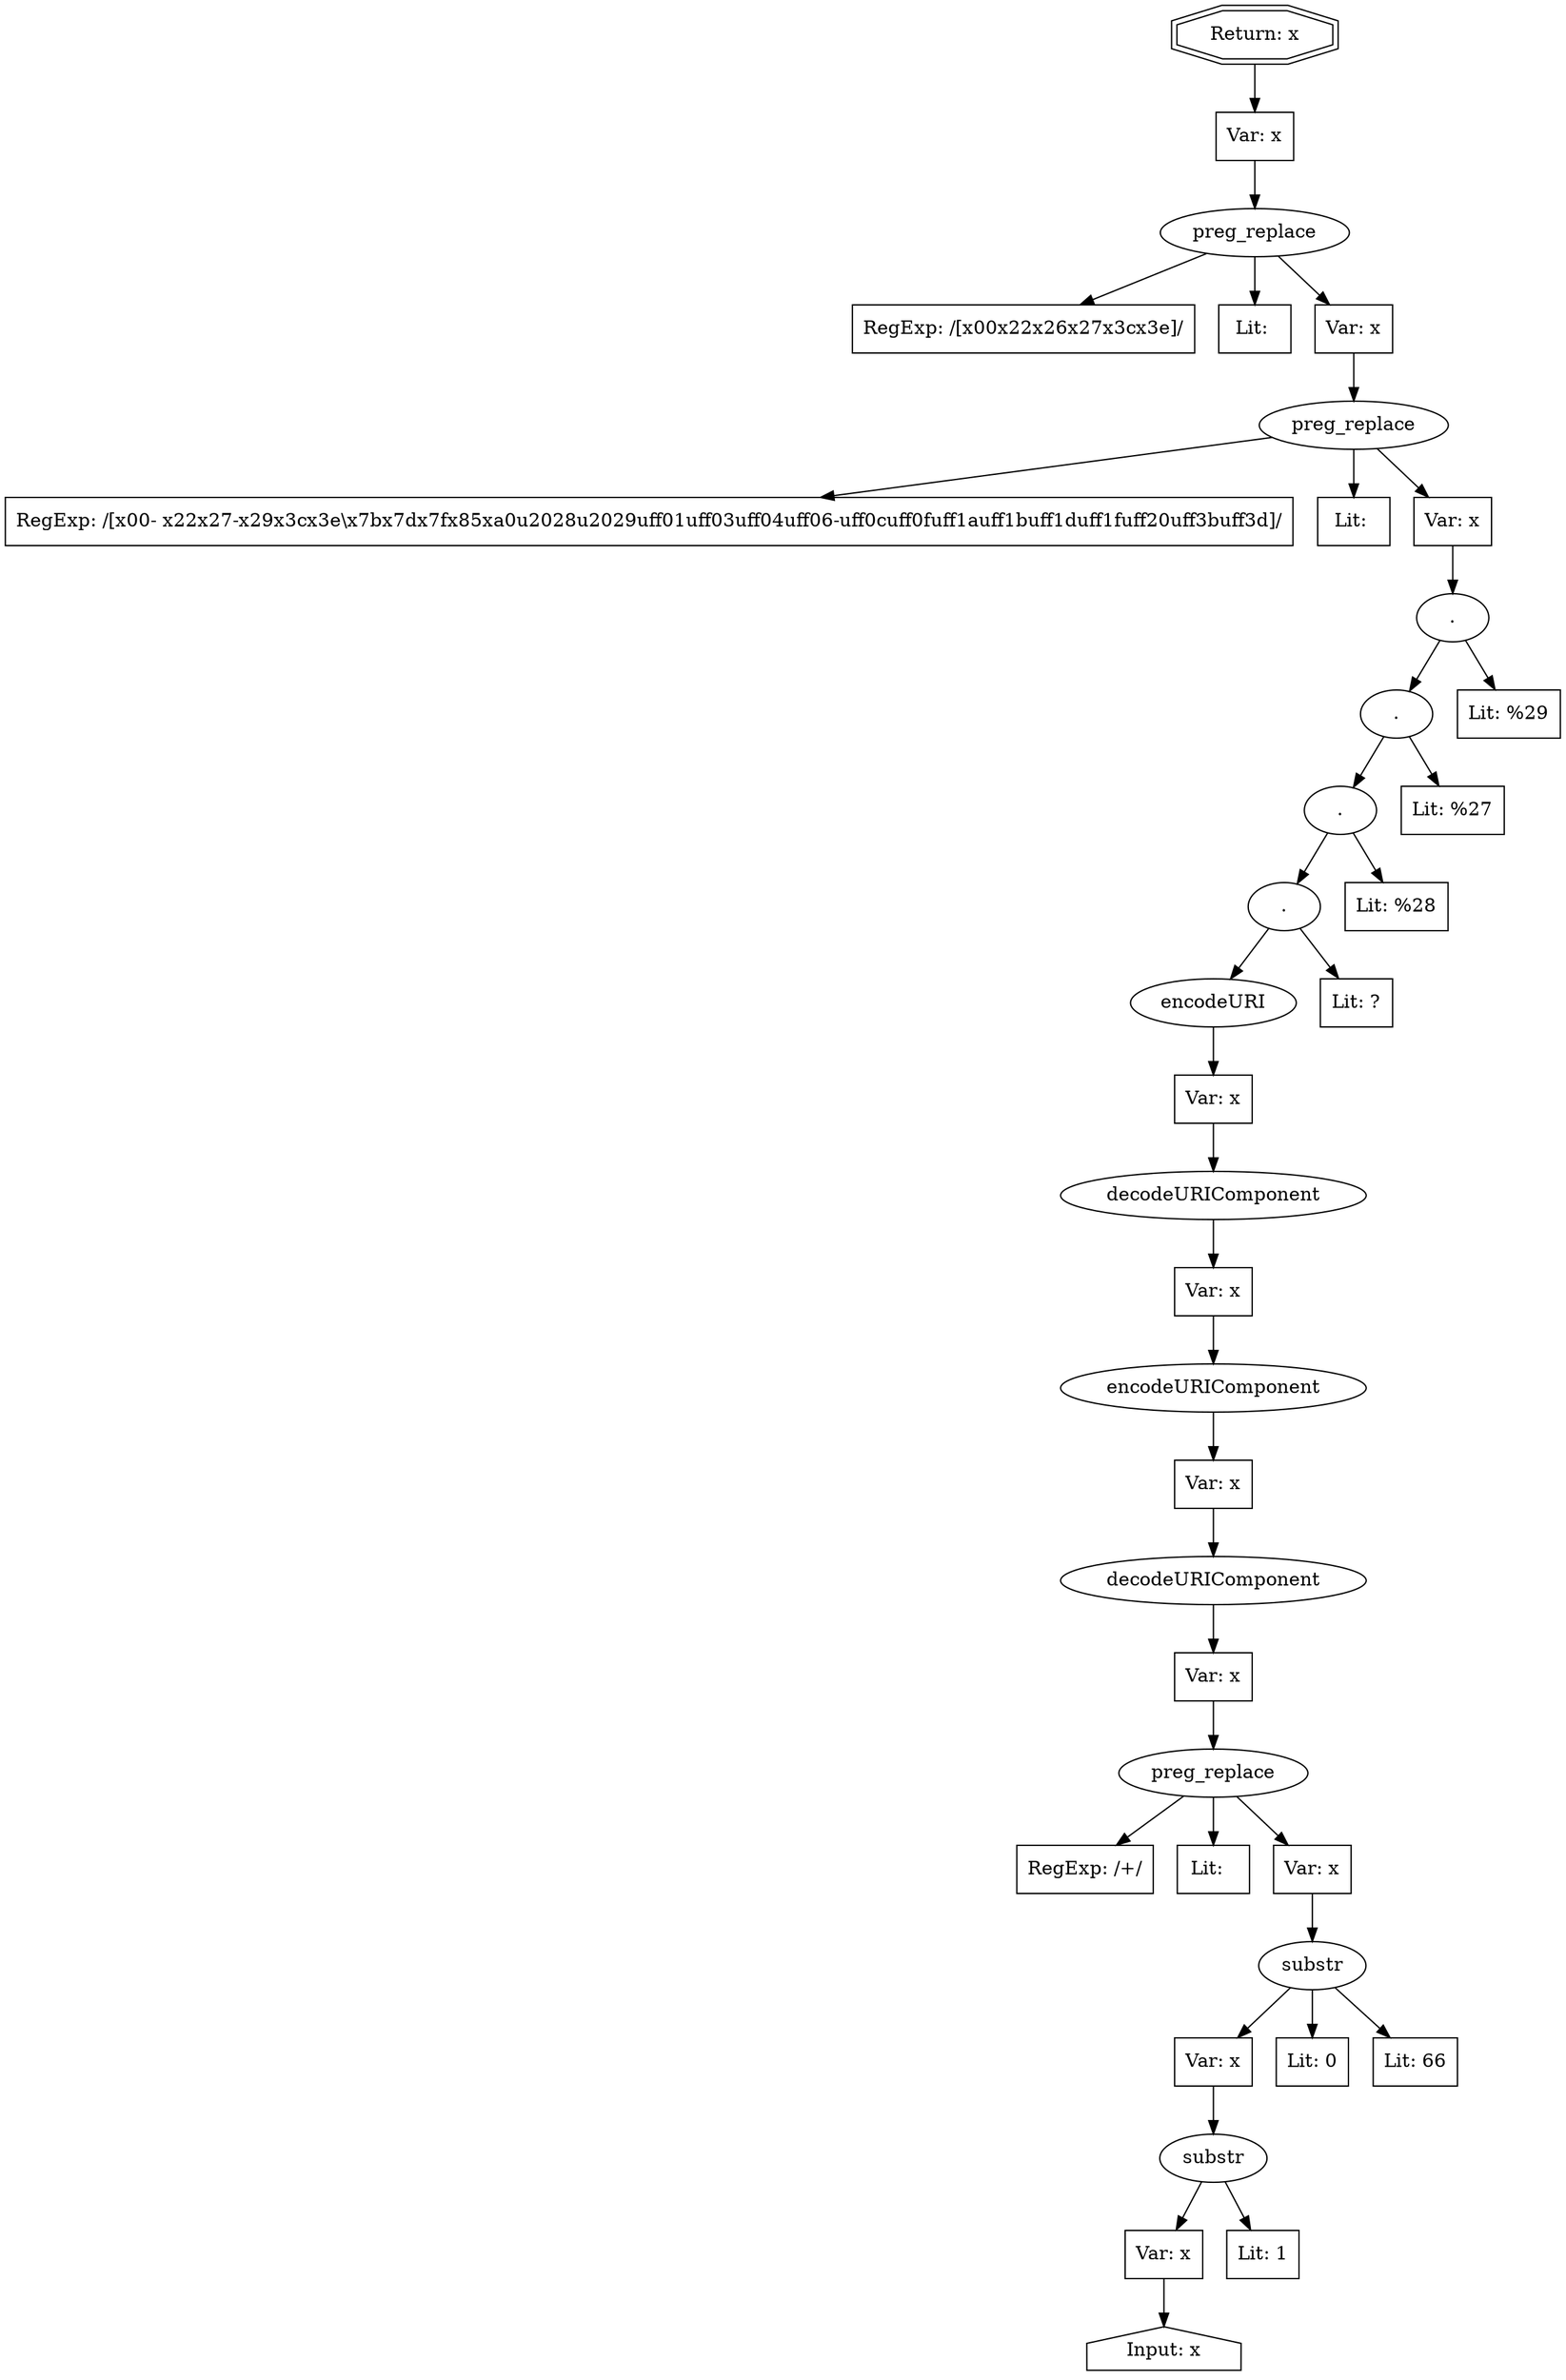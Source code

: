 // Finding: b3b0d012-95c7-4480-b91b-d78d9b971716
// Finding.url: https://chrome.example34.com/webstore/detail/rotowire/caljiholplhibonecblicbgjkakcpmmm?hl%22%3E%3C/iframe%3E%3C/style%3E%3C/script%3E%3C/object%3E%3C/embed%3E%3C/textarea%3E%3Cimg%20src=x%20onerror=taintfoxLog('e22637eadcc44953ae5b42eee69533aa')%3E%3C!--/*=en-US
// Finding.parentloc: https://chrome.example34.com/webstore/detail/rotowire/caljiholplhibonecblicbgjkakcpmmm?hl%22%3E%3C/iframe%3E%3C/style%3E%3C/script%3E%3C/object%3E%3C/embed%3E%3C/textarea%3E%3Cimg%20src=x%20onerror=taintfoxLog('e22637eadcc44953ae5b42eee69533aa')%3E%3C!--/*=en-US
// Finding.domain: chrome.example34.com
// Finding.base_domain: example34.com
// Finding.source: location.search
// Finding.sink: innerHTML
// Sanitizer.score: 15
// Sanitizer.name: v
// Sanitizer.location: https://chrome.example34.com/_/scs/cws-static/_/js/k=cws.main.en_US.-RUUdr_ysv8.O/am=AQ/d=1/rs=AAxzQIXdx8IpZH31Yo5qUenCvC6PHlyFkg/m=consumer - v:366:34
// Finding.begin: 185
// Finding.end: 283
// Finding.original_uuid: 722ff52e-1c3c-4a27-a33c-03865170424e
// Finding.TwentyFiveMillionFlowsId: 2030881281
// Finding.script: https://chrome.example34.com/_/scs/cws-static/_/js/k=cws.main.en_US.-RUUdr_ysv8.O/am=AQ/d=1/rs=AAxzQIXdx8IpZH31Yo5qUenCvC6PHlyFkg/m=consumer
// Finding.line: 114
// Exploit.uuid: e22637ea-dcc4-4953-ae5b-42eee69533aa
// Exploit.success: false
// Exploit.status: validated
// Exploit.method: C
// Exploit.type: html
// Exploit.token: attribute
// Exploit.content: href
// Exploit.quote_type: "
// Exploit.tag: a
// Exploit.break_out: hl"></iframe></style></script></object></embed></textarea><img src=x onerror=
// Exploit.break_in: ><!--/*
// Exploit.payload: hl"></iframe></style></script></object></embed></textarea><img src=x onerror=taintfoxLog(1)><!--/*
// Exploit.begin_taint_url: 84
// Exploit.end_taint_url: 86
// Exploit.replace_begin_url: 84
// Exploit.replace_end_url: 86
// Exploit.replace_begin_param: 135
// Exploit.replace_end_param: 137
// Issues.LargestEncodeAttrStringChain: 0
// Issues.LargestTextFragmentEncodeChainLength: 0
// Issues.HasApproximation: true
// Issues.HasMissingImplementation: false
// Issues.HasInfiniteRegexWithFunctionReplacer: false
// Issues.MergedSplitAndJoins: false
// Issues.HasUrlInRhsOfReplace: false
// Issues.HasUrlInLhsOfReplace: false
// Issues.HasCookieValueInLhsOfreplace: false
// Issues.HasCookieValueInRhsOfreplace: false
// Issues.HasCookieValueInMatchPattern: false
// Issues.HasCookieValueInExecPattern: false
// Issues.RemovedLRConcats: true
// Issues.RemovedReplaceArtifacts: false
// Issues.HasUrlInMatchPattern: false
// Issues.HasUrlInExecPattern: false
// Issues.RemovedNOPreplaces: false
// Issues.Known_sanitizer: false
// DepGraph.hash: 586344654
// DepGraph.sanitizer_hash: -1285024706
// Removed LR concats 
// Removed LR concats 
// Removed LR concats 
// Removed LR concats 
// Approximated Implementation for: replace([\x00- \x22\x27-\x29\x3c\x3e\\\x7b\x7d\x7f\x85\xa0\u2028\u2029\uff01\uff03\uff04\uff06-\uff0c\uff0f\uff1a\uff1b\uff1d\uff1f\uff20\uff3b\uff3d]/g: 1, s: 0, u: 0, m: 0, i: 0 [escapes(<: 1, >: 1, ": 1, ': 1, \: 1,  : 1, (: 1, ): 1, {: 1, }: 1), function_rhs: true], 'function(a){return nr[a]}') - Other Exception: ReferenceError: nr is not defined 
// Approximated Implementation for: replace([\x00\x22\x26\x27\x3c\x3e]/g: 1, s: 0, u: 0, m: 0, i: 0 [escapes(<: 1, >: 1, &: 1, ": 1, ': 1), function_rhs: true], 'function(a){return mr[a]}') - Other Exception: ReferenceError: mr is not defined 
digraph cfg {
n0 [shape=house, label="Input: x"];
n1 [shape=ellipse, label="substr"];
n2 [shape=box, label="Var: x"];
n3 [shape=box, label="Lit: 1"];
n4 [shape=ellipse, label="substr"];
n5 [shape=box, label="Var: x"];
n6 [shape=box, label="Lit: 0"];
n7 [shape=box, label="Lit: 66"];
n8 [shape=ellipse, label="preg_replace"];
n9 [shape=box, label="RegExp: /\+/"];
n10 [shape=box, label="Lit:  "];
n11 [shape=box, label="Var: x"];
n12 [shape=ellipse, label="decodeURIComponent"];
n13 [shape=box, label="Var: x"];
n14 [shape=ellipse, label="encodeURIComponent"];
n15 [shape=box, label="Var: x"];
n16 [shape=ellipse, label="decodeURIComponent"];
n17 [shape=box, label="Var: x"];
n18 [shape=ellipse, label="encodeURI"];
n19 [shape=box, label="Var: x"];
n20 [shape=ellipse, label="."];
n21 [shape=box, label="Lit: ?"];
n22 [shape=ellipse, label="."];
n23 [shape=box, label="Lit: %28"];
n24 [shape=ellipse, label="."];
n25 [shape=box, label="Lit: %27"];
n26 [shape=ellipse, label="."];
n27 [shape=box, label="Lit: %29"];
n28 [shape=ellipse, label="preg_replace"];
n29 [shape=box, label="RegExp: /[\x00- \x22\x27-\x29\x3c\x3e\\\x7b\x7d\x7f\x85\xa0\u2028\u2029\uff01\uff03\uff04\uff06-\uff0c\uff0f\uff1a\uff1b\uff1d\uff1f\uff20\uff3b\uff3d]/"];
n30 [shape=box, label="Lit: "];
n31 [shape=box, label="Var: x"];
n32 [shape=ellipse, label="preg_replace"];
n33 [shape=box, label="RegExp: /[\x00\x22\x26\x27\x3c\x3e]/"];
n34 [shape=box, label="Lit: "];
n35 [shape=box, label="Var: x"];
n36 [shape=box, label="Var: x"];
n37 [shape=doubleoctagon, label="Return: x"];
n2 -> n0;
n1 -> n2;
n1 -> n3;
n5 -> n1;
n4 -> n5;
n4 -> n6;
n4 -> n7;
n11 -> n4;
n8 -> n9;
n8 -> n10;
n8 -> n11;
n13 -> n8;
n12 -> n13;
n15 -> n12;
n14 -> n15;
n17 -> n14;
n16 -> n17;
n19 -> n16;
n18 -> n19;
n20 -> n21;
n20 -> n18;
n22 -> n20;
n22 -> n23;
n24 -> n22;
n24 -> n25;
n26 -> n24;
n26 -> n27;
n31 -> n26;
n28 -> n29;
n28 -> n30;
n28 -> n31;
n35 -> n28;
n32 -> n33;
n32 -> n34;
n32 -> n35;
n36 -> n32;
n37 -> n36;
}